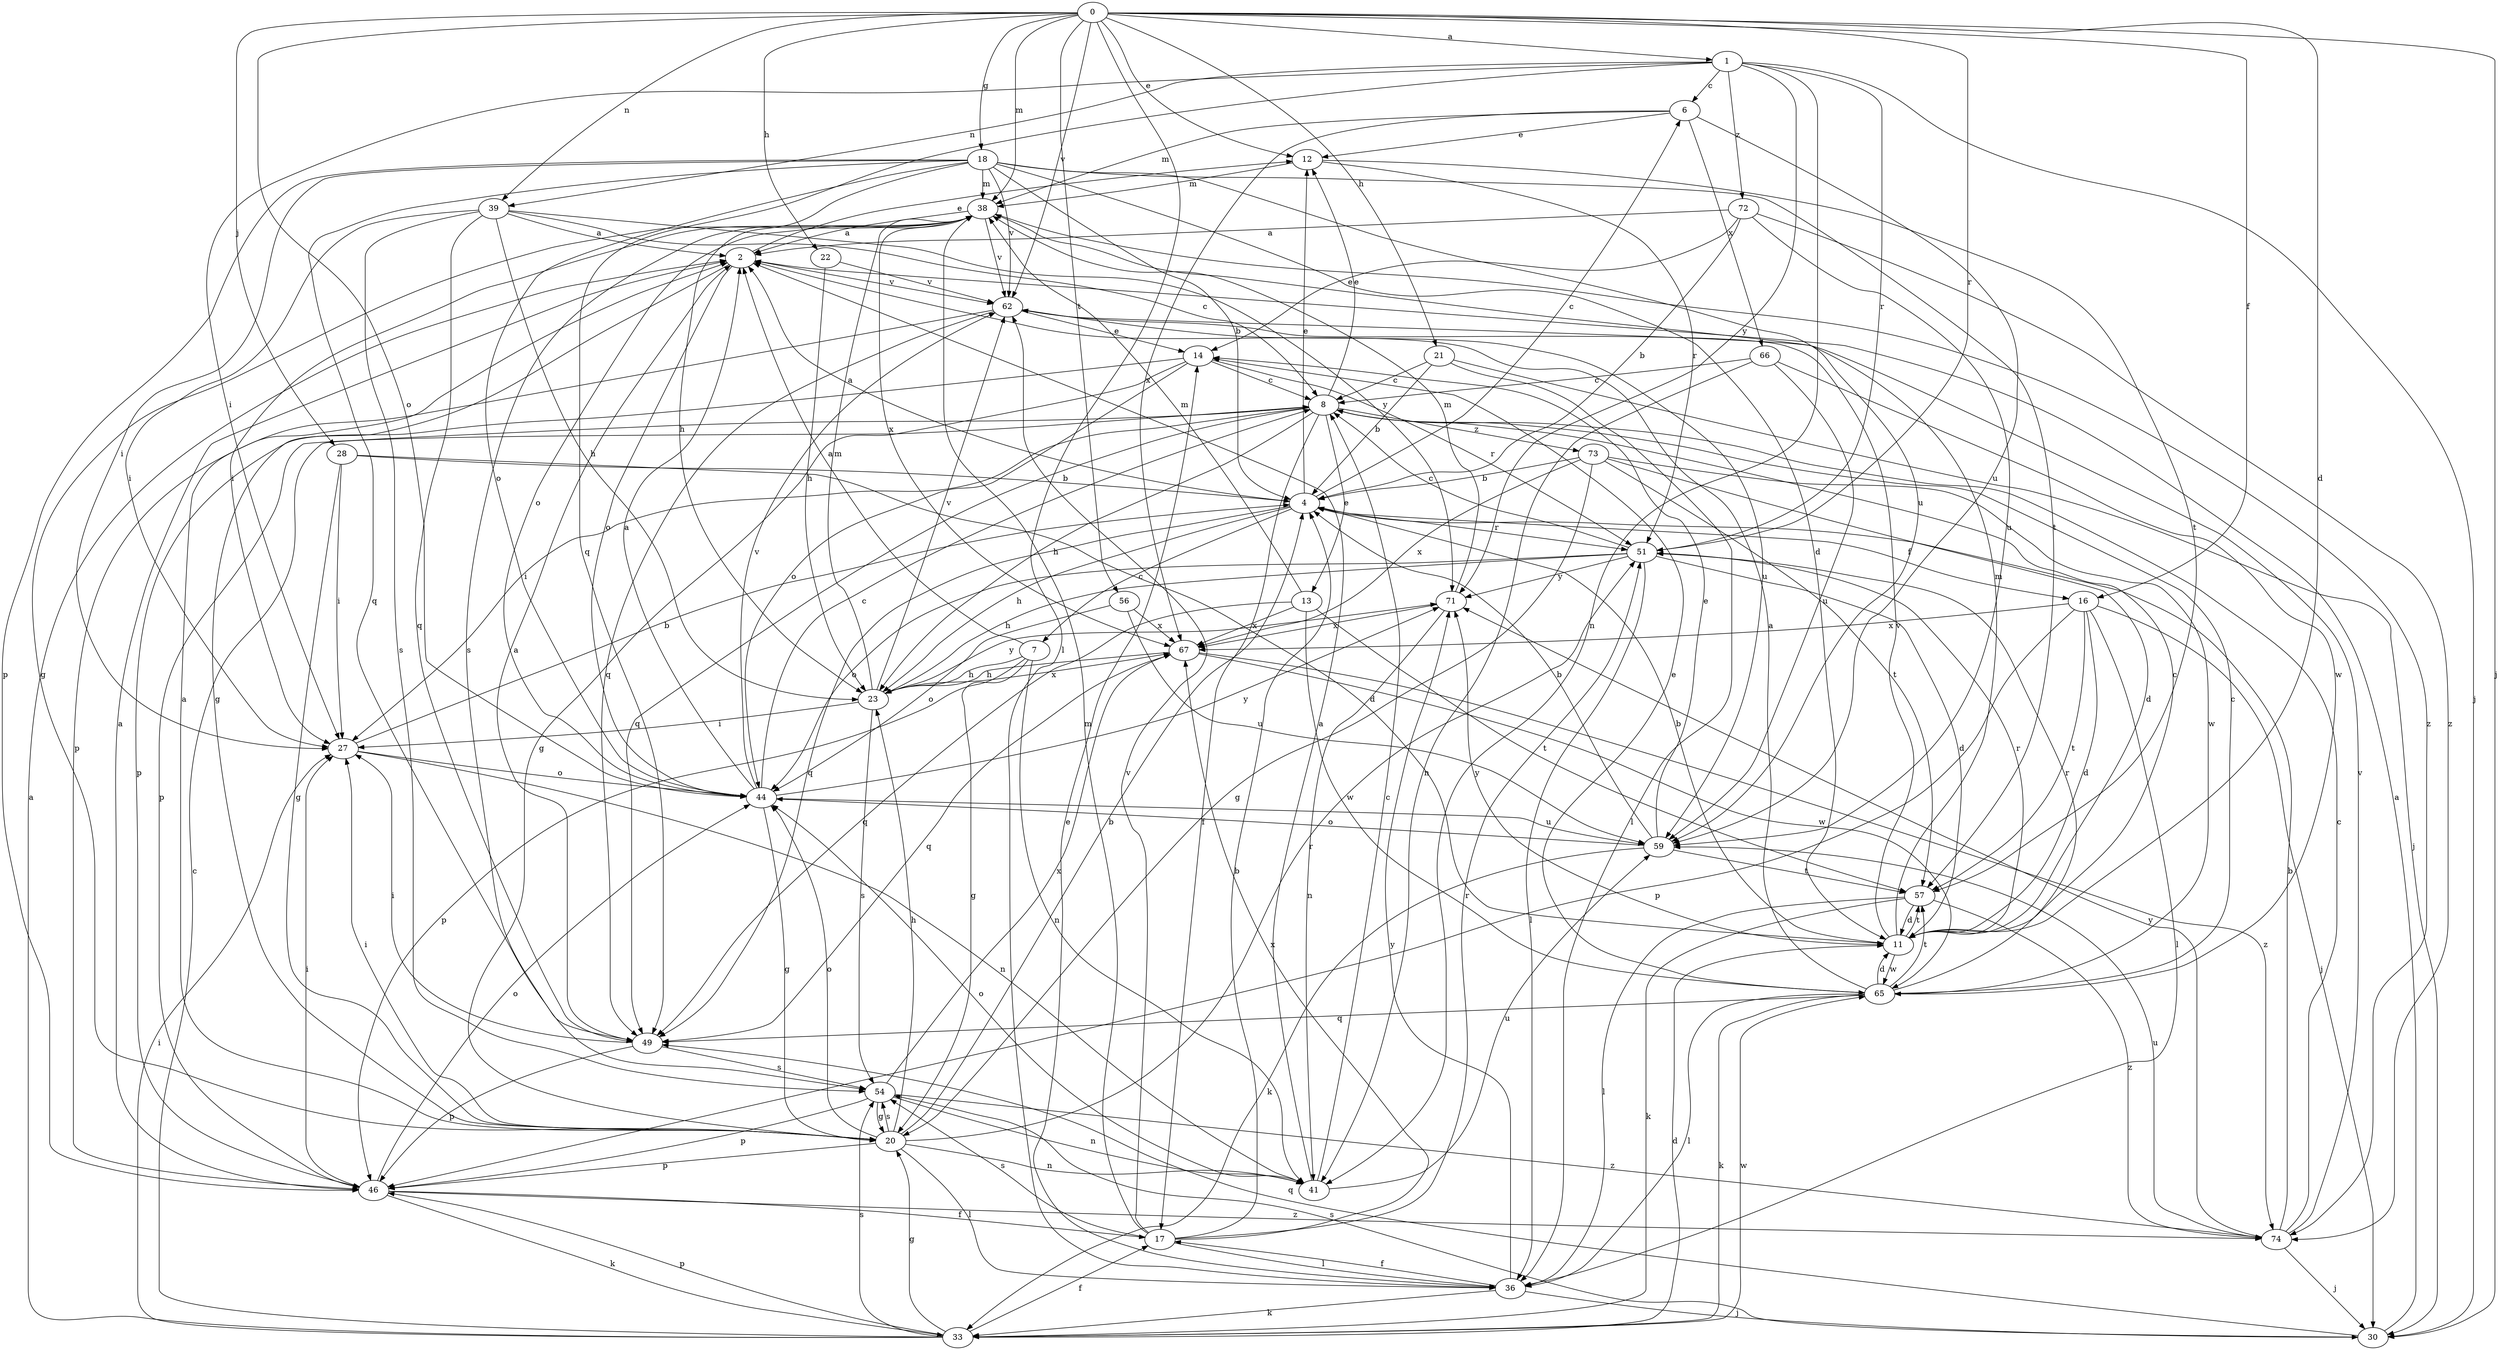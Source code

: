 strict digraph  {
0;
1;
2;
4;
6;
7;
8;
11;
12;
13;
14;
16;
17;
18;
20;
21;
22;
23;
27;
28;
30;
33;
36;
38;
39;
41;
44;
46;
49;
51;
54;
56;
57;
59;
62;
65;
66;
67;
71;
72;
73;
74;
0 -> 1  [label=a];
0 -> 11  [label=d];
0 -> 12  [label=e];
0 -> 16  [label=f];
0 -> 18  [label=g];
0 -> 21  [label=h];
0 -> 22  [label=h];
0 -> 28  [label=j];
0 -> 30  [label=j];
0 -> 36  [label=l];
0 -> 38  [label=m];
0 -> 39  [label=n];
0 -> 44  [label=o];
0 -> 51  [label=r];
0 -> 56  [label=t];
0 -> 62  [label=v];
1 -> 6  [label=c];
1 -> 27  [label=i];
1 -> 30  [label=j];
1 -> 39  [label=n];
1 -> 41  [label=n];
1 -> 49  [label=q];
1 -> 51  [label=r];
1 -> 71  [label=y];
1 -> 72  [label=z];
2 -> 12  [label=e];
2 -> 20  [label=g];
2 -> 44  [label=o];
2 -> 62  [label=v];
4 -> 2  [label=a];
4 -> 6  [label=c];
4 -> 7  [label=c];
4 -> 12  [label=e];
4 -> 16  [label=f];
4 -> 23  [label=h];
4 -> 49  [label=q];
4 -> 51  [label=r];
6 -> 12  [label=e];
6 -> 38  [label=m];
6 -> 59  [label=u];
6 -> 66  [label=x];
6 -> 67  [label=x];
7 -> 2  [label=a];
7 -> 20  [label=g];
7 -> 23  [label=h];
7 -> 41  [label=n];
7 -> 46  [label=p];
8 -> 12  [label=e];
8 -> 13  [label=e];
8 -> 17  [label=f];
8 -> 23  [label=h];
8 -> 27  [label=i];
8 -> 46  [label=p];
8 -> 49  [label=q];
8 -> 73  [label=z];
11 -> 4  [label=b];
11 -> 8  [label=c];
11 -> 38  [label=m];
11 -> 51  [label=r];
11 -> 57  [label=t];
11 -> 62  [label=v];
11 -> 65  [label=w];
11 -> 71  [label=y];
12 -> 38  [label=m];
12 -> 51  [label=r];
12 -> 57  [label=t];
13 -> 38  [label=m];
13 -> 49  [label=q];
13 -> 57  [label=t];
13 -> 65  [label=w];
13 -> 67  [label=x];
14 -> 8  [label=c];
14 -> 20  [label=g];
14 -> 44  [label=o];
14 -> 46  [label=p];
14 -> 51  [label=r];
16 -> 11  [label=d];
16 -> 30  [label=j];
16 -> 36  [label=l];
16 -> 46  [label=p];
16 -> 57  [label=t];
16 -> 67  [label=x];
17 -> 4  [label=b];
17 -> 36  [label=l];
17 -> 38  [label=m];
17 -> 51  [label=r];
17 -> 54  [label=s];
17 -> 62  [label=v];
17 -> 67  [label=x];
18 -> 4  [label=b];
18 -> 11  [label=d];
18 -> 23  [label=h];
18 -> 27  [label=i];
18 -> 38  [label=m];
18 -> 44  [label=o];
18 -> 46  [label=p];
18 -> 49  [label=q];
18 -> 57  [label=t];
18 -> 59  [label=u];
18 -> 62  [label=v];
20 -> 2  [label=a];
20 -> 4  [label=b];
20 -> 23  [label=h];
20 -> 27  [label=i];
20 -> 36  [label=l];
20 -> 41  [label=n];
20 -> 44  [label=o];
20 -> 46  [label=p];
20 -> 51  [label=r];
20 -> 54  [label=s];
21 -> 4  [label=b];
21 -> 8  [label=c];
21 -> 30  [label=j];
21 -> 36  [label=l];
22 -> 23  [label=h];
22 -> 62  [label=v];
23 -> 27  [label=i];
23 -> 38  [label=m];
23 -> 54  [label=s];
23 -> 62  [label=v];
23 -> 67  [label=x];
23 -> 71  [label=y];
27 -> 4  [label=b];
27 -> 41  [label=n];
27 -> 44  [label=o];
28 -> 4  [label=b];
28 -> 11  [label=d];
28 -> 20  [label=g];
28 -> 27  [label=i];
30 -> 2  [label=a];
30 -> 49  [label=q];
30 -> 54  [label=s];
33 -> 2  [label=a];
33 -> 8  [label=c];
33 -> 11  [label=d];
33 -> 17  [label=f];
33 -> 20  [label=g];
33 -> 27  [label=i];
33 -> 46  [label=p];
33 -> 54  [label=s];
33 -> 65  [label=w];
36 -> 14  [label=e];
36 -> 17  [label=f];
36 -> 30  [label=j];
36 -> 33  [label=k];
36 -> 71  [label=y];
38 -> 2  [label=a];
38 -> 20  [label=g];
38 -> 27  [label=i];
38 -> 44  [label=o];
38 -> 54  [label=s];
38 -> 62  [label=v];
38 -> 67  [label=x];
38 -> 74  [label=z];
39 -> 2  [label=a];
39 -> 8  [label=c];
39 -> 23  [label=h];
39 -> 27  [label=i];
39 -> 49  [label=q];
39 -> 54  [label=s];
39 -> 71  [label=y];
41 -> 2  [label=a];
41 -> 8  [label=c];
41 -> 44  [label=o];
41 -> 59  [label=u];
44 -> 2  [label=a];
44 -> 8  [label=c];
44 -> 20  [label=g];
44 -> 59  [label=u];
44 -> 62  [label=v];
44 -> 71  [label=y];
46 -> 2  [label=a];
46 -> 17  [label=f];
46 -> 27  [label=i];
46 -> 33  [label=k];
46 -> 44  [label=o];
46 -> 74  [label=z];
49 -> 2  [label=a];
49 -> 27  [label=i];
49 -> 46  [label=p];
49 -> 54  [label=s];
51 -> 8  [label=c];
51 -> 11  [label=d];
51 -> 23  [label=h];
51 -> 36  [label=l];
51 -> 44  [label=o];
51 -> 71  [label=y];
54 -> 20  [label=g];
54 -> 41  [label=n];
54 -> 46  [label=p];
54 -> 67  [label=x];
54 -> 74  [label=z];
56 -> 44  [label=o];
56 -> 59  [label=u];
56 -> 67  [label=x];
57 -> 11  [label=d];
57 -> 33  [label=k];
57 -> 36  [label=l];
57 -> 74  [label=z];
59 -> 4  [label=b];
59 -> 14  [label=e];
59 -> 33  [label=k];
59 -> 44  [label=o];
59 -> 57  [label=t];
62 -> 14  [label=e];
62 -> 46  [label=p];
62 -> 49  [label=q];
62 -> 59  [label=u];
65 -> 2  [label=a];
65 -> 8  [label=c];
65 -> 11  [label=d];
65 -> 14  [label=e];
65 -> 33  [label=k];
65 -> 36  [label=l];
65 -> 49  [label=q];
65 -> 51  [label=r];
65 -> 57  [label=t];
66 -> 8  [label=c];
66 -> 41  [label=n];
66 -> 59  [label=u];
66 -> 65  [label=w];
67 -> 23  [label=h];
67 -> 49  [label=q];
67 -> 65  [label=w];
67 -> 74  [label=z];
71 -> 38  [label=m];
71 -> 41  [label=n];
71 -> 67  [label=x];
72 -> 2  [label=a];
72 -> 4  [label=b];
72 -> 14  [label=e];
72 -> 59  [label=u];
72 -> 74  [label=z];
73 -> 4  [label=b];
73 -> 11  [label=d];
73 -> 20  [label=g];
73 -> 57  [label=t];
73 -> 65  [label=w];
73 -> 67  [label=x];
74 -> 4  [label=b];
74 -> 8  [label=c];
74 -> 30  [label=j];
74 -> 59  [label=u];
74 -> 62  [label=v];
74 -> 71  [label=y];
}
